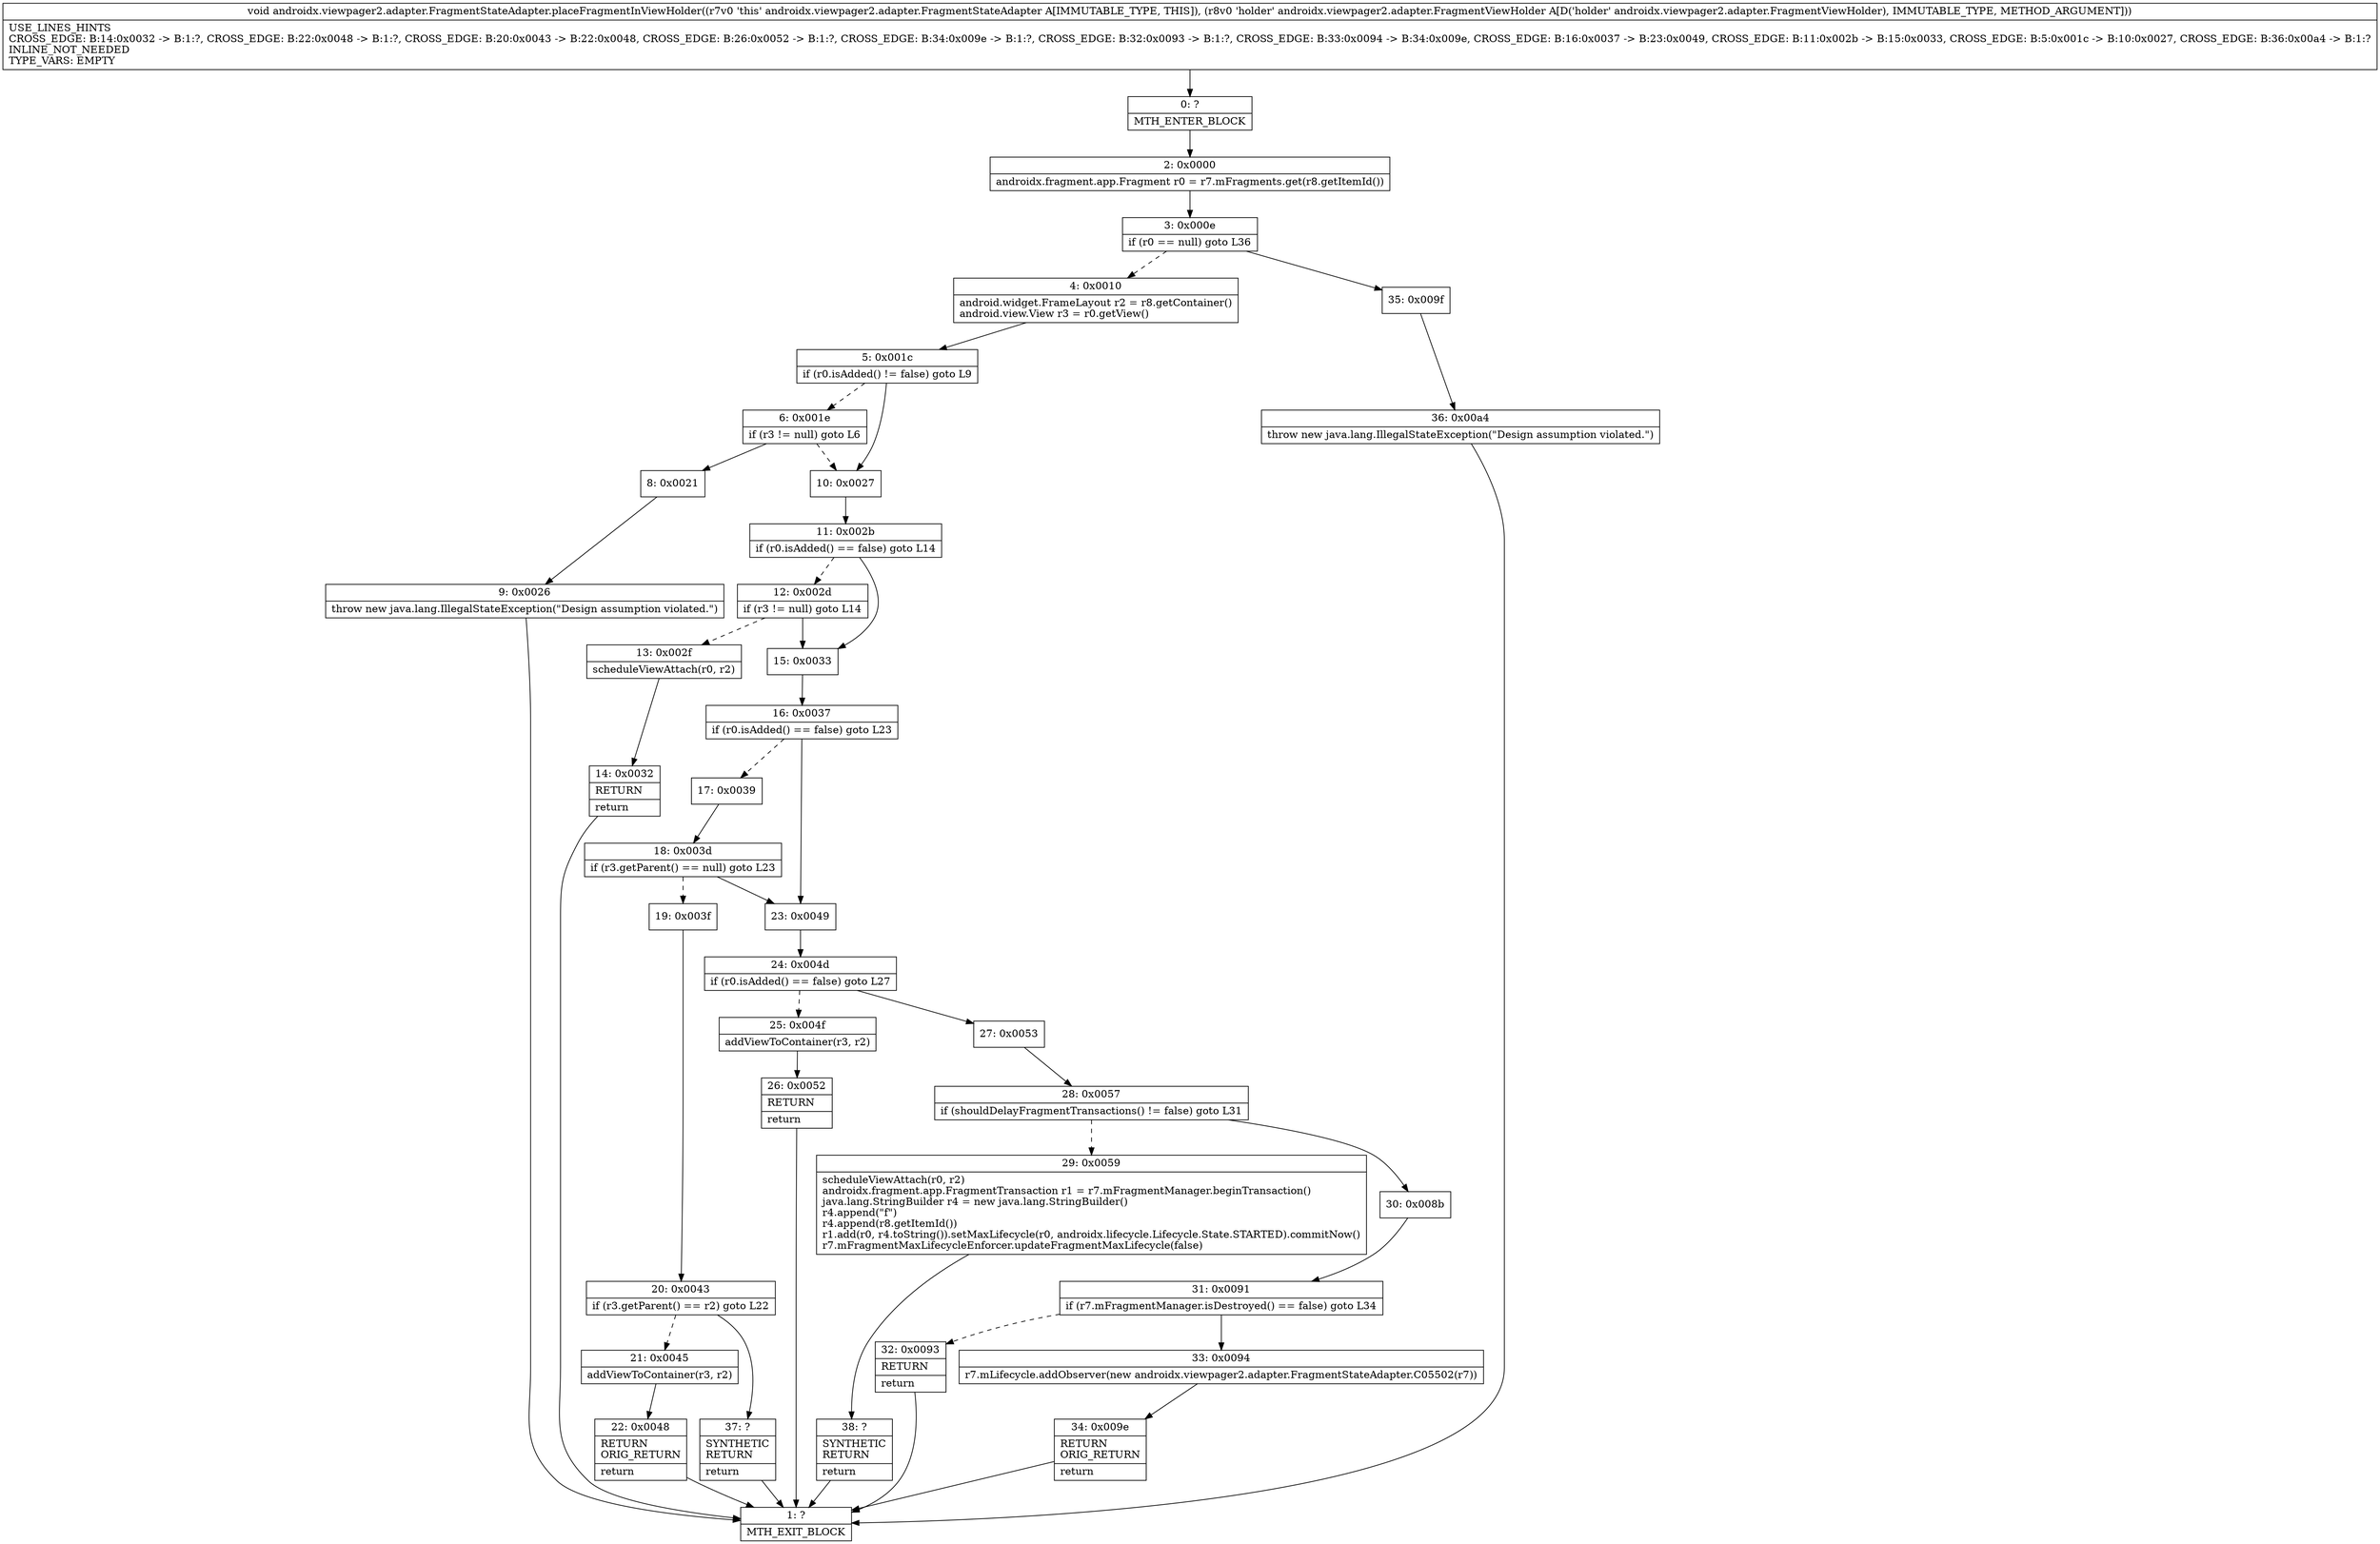 digraph "CFG forandroidx.viewpager2.adapter.FragmentStateAdapter.placeFragmentInViewHolder(Landroidx\/viewpager2\/adapter\/FragmentViewHolder;)V" {
Node_0 [shape=record,label="{0\:\ ?|MTH_ENTER_BLOCK\l}"];
Node_2 [shape=record,label="{2\:\ 0x0000|androidx.fragment.app.Fragment r0 = r7.mFragments.get(r8.getItemId())\l}"];
Node_3 [shape=record,label="{3\:\ 0x000e|if (r0 == null) goto L36\l}"];
Node_4 [shape=record,label="{4\:\ 0x0010|android.widget.FrameLayout r2 = r8.getContainer()\landroid.view.View r3 = r0.getView()\l}"];
Node_5 [shape=record,label="{5\:\ 0x001c|if (r0.isAdded() != false) goto L9\l}"];
Node_6 [shape=record,label="{6\:\ 0x001e|if (r3 != null) goto L6\l}"];
Node_8 [shape=record,label="{8\:\ 0x0021}"];
Node_9 [shape=record,label="{9\:\ 0x0026|throw new java.lang.IllegalStateException(\"Design assumption violated.\")\l}"];
Node_1 [shape=record,label="{1\:\ ?|MTH_EXIT_BLOCK\l}"];
Node_10 [shape=record,label="{10\:\ 0x0027}"];
Node_11 [shape=record,label="{11\:\ 0x002b|if (r0.isAdded() == false) goto L14\l}"];
Node_12 [shape=record,label="{12\:\ 0x002d|if (r3 != null) goto L14\l}"];
Node_13 [shape=record,label="{13\:\ 0x002f|scheduleViewAttach(r0, r2)\l}"];
Node_14 [shape=record,label="{14\:\ 0x0032|RETURN\l|return\l}"];
Node_15 [shape=record,label="{15\:\ 0x0033}"];
Node_16 [shape=record,label="{16\:\ 0x0037|if (r0.isAdded() == false) goto L23\l}"];
Node_17 [shape=record,label="{17\:\ 0x0039}"];
Node_18 [shape=record,label="{18\:\ 0x003d|if (r3.getParent() == null) goto L23\l}"];
Node_19 [shape=record,label="{19\:\ 0x003f}"];
Node_20 [shape=record,label="{20\:\ 0x0043|if (r3.getParent() == r2) goto L22\l}"];
Node_21 [shape=record,label="{21\:\ 0x0045|addViewToContainer(r3, r2)\l}"];
Node_22 [shape=record,label="{22\:\ 0x0048|RETURN\lORIG_RETURN\l|return\l}"];
Node_37 [shape=record,label="{37\:\ ?|SYNTHETIC\lRETURN\l|return\l}"];
Node_23 [shape=record,label="{23\:\ 0x0049}"];
Node_24 [shape=record,label="{24\:\ 0x004d|if (r0.isAdded() == false) goto L27\l}"];
Node_25 [shape=record,label="{25\:\ 0x004f|addViewToContainer(r3, r2)\l}"];
Node_26 [shape=record,label="{26\:\ 0x0052|RETURN\l|return\l}"];
Node_27 [shape=record,label="{27\:\ 0x0053}"];
Node_28 [shape=record,label="{28\:\ 0x0057|if (shouldDelayFragmentTransactions() != false) goto L31\l}"];
Node_29 [shape=record,label="{29\:\ 0x0059|scheduleViewAttach(r0, r2)\landroidx.fragment.app.FragmentTransaction r1 = r7.mFragmentManager.beginTransaction()\ljava.lang.StringBuilder r4 = new java.lang.StringBuilder()\lr4.append(\"f\")\lr4.append(r8.getItemId())\lr1.add(r0, r4.toString()).setMaxLifecycle(r0, androidx.lifecycle.Lifecycle.State.STARTED).commitNow()\lr7.mFragmentMaxLifecycleEnforcer.updateFragmentMaxLifecycle(false)\l}"];
Node_38 [shape=record,label="{38\:\ ?|SYNTHETIC\lRETURN\l|return\l}"];
Node_30 [shape=record,label="{30\:\ 0x008b}"];
Node_31 [shape=record,label="{31\:\ 0x0091|if (r7.mFragmentManager.isDestroyed() == false) goto L34\l}"];
Node_32 [shape=record,label="{32\:\ 0x0093|RETURN\l|return\l}"];
Node_33 [shape=record,label="{33\:\ 0x0094|r7.mLifecycle.addObserver(new androidx.viewpager2.adapter.FragmentStateAdapter.C05502(r7))\l}"];
Node_34 [shape=record,label="{34\:\ 0x009e|RETURN\lORIG_RETURN\l|return\l}"];
Node_35 [shape=record,label="{35\:\ 0x009f}"];
Node_36 [shape=record,label="{36\:\ 0x00a4|throw new java.lang.IllegalStateException(\"Design assumption violated.\")\l}"];
MethodNode[shape=record,label="{void androidx.viewpager2.adapter.FragmentStateAdapter.placeFragmentInViewHolder((r7v0 'this' androidx.viewpager2.adapter.FragmentStateAdapter A[IMMUTABLE_TYPE, THIS]), (r8v0 'holder' androidx.viewpager2.adapter.FragmentViewHolder A[D('holder' androidx.viewpager2.adapter.FragmentViewHolder), IMMUTABLE_TYPE, METHOD_ARGUMENT]))  | USE_LINES_HINTS\lCROSS_EDGE: B:14:0x0032 \-\> B:1:?, CROSS_EDGE: B:22:0x0048 \-\> B:1:?, CROSS_EDGE: B:20:0x0043 \-\> B:22:0x0048, CROSS_EDGE: B:26:0x0052 \-\> B:1:?, CROSS_EDGE: B:34:0x009e \-\> B:1:?, CROSS_EDGE: B:32:0x0093 \-\> B:1:?, CROSS_EDGE: B:33:0x0094 \-\> B:34:0x009e, CROSS_EDGE: B:16:0x0037 \-\> B:23:0x0049, CROSS_EDGE: B:11:0x002b \-\> B:15:0x0033, CROSS_EDGE: B:5:0x001c \-\> B:10:0x0027, CROSS_EDGE: B:36:0x00a4 \-\> B:1:?\lINLINE_NOT_NEEDED\lTYPE_VARS: EMPTY\l}"];
MethodNode -> Node_0;Node_0 -> Node_2;
Node_2 -> Node_3;
Node_3 -> Node_4[style=dashed];
Node_3 -> Node_35;
Node_4 -> Node_5;
Node_5 -> Node_6[style=dashed];
Node_5 -> Node_10;
Node_6 -> Node_8;
Node_6 -> Node_10[style=dashed];
Node_8 -> Node_9;
Node_9 -> Node_1;
Node_10 -> Node_11;
Node_11 -> Node_12[style=dashed];
Node_11 -> Node_15;
Node_12 -> Node_13[style=dashed];
Node_12 -> Node_15;
Node_13 -> Node_14;
Node_14 -> Node_1;
Node_15 -> Node_16;
Node_16 -> Node_17[style=dashed];
Node_16 -> Node_23;
Node_17 -> Node_18;
Node_18 -> Node_19[style=dashed];
Node_18 -> Node_23;
Node_19 -> Node_20;
Node_20 -> Node_21[style=dashed];
Node_20 -> Node_37;
Node_21 -> Node_22;
Node_22 -> Node_1;
Node_37 -> Node_1;
Node_23 -> Node_24;
Node_24 -> Node_25[style=dashed];
Node_24 -> Node_27;
Node_25 -> Node_26;
Node_26 -> Node_1;
Node_27 -> Node_28;
Node_28 -> Node_29[style=dashed];
Node_28 -> Node_30;
Node_29 -> Node_38;
Node_38 -> Node_1;
Node_30 -> Node_31;
Node_31 -> Node_32[style=dashed];
Node_31 -> Node_33;
Node_32 -> Node_1;
Node_33 -> Node_34;
Node_34 -> Node_1;
Node_35 -> Node_36;
Node_36 -> Node_1;
}

